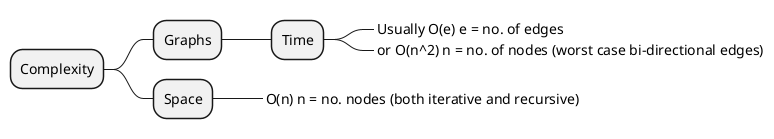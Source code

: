 @startmindmap

+ Complexity
++ Graphs
+++ Time
++++_ Usually O(e) e = no. of edges
++++_ or O(n^2) n = no. of nodes (worst case bi-directional edges)
++ Space
+++_ O(n) n = no. nodes (both iterative and recursive)

@endmindmap

